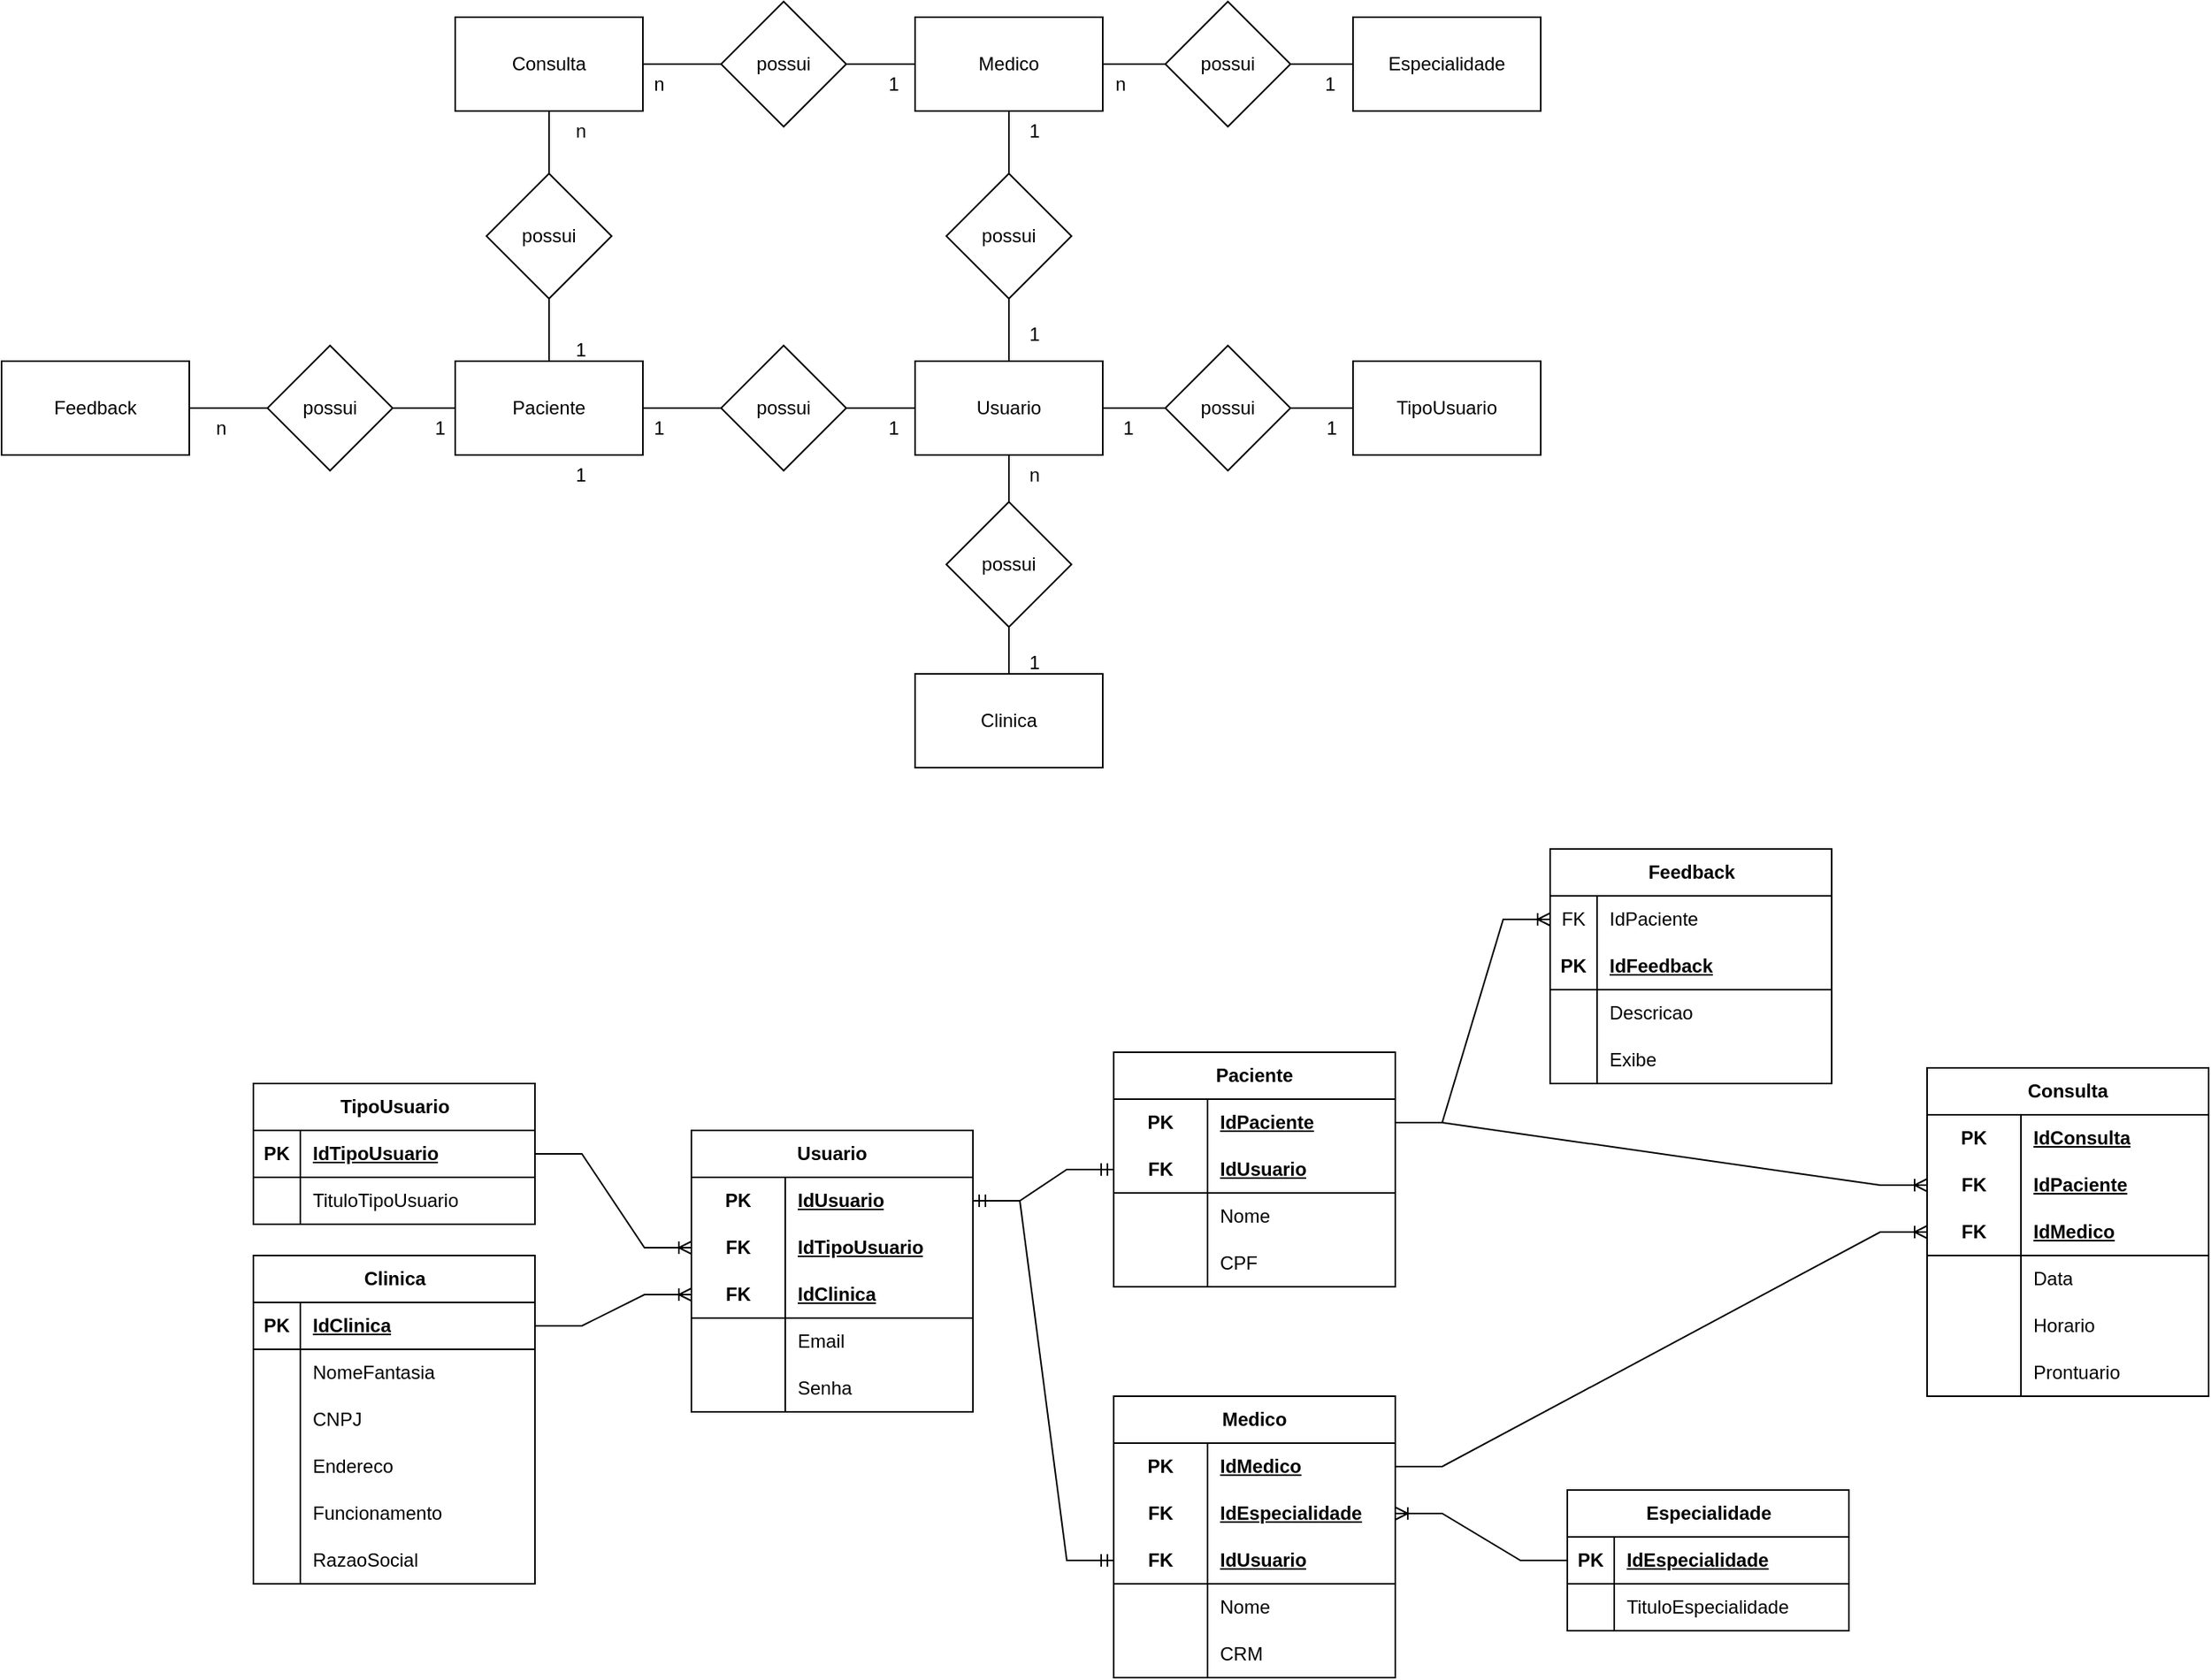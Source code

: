 <mxfile version="21.6.8" type="device">
  <diagram name="Página-1" id="-UqOvuyFnjue3LK-ySTj">
    <mxGraphModel dx="2062" dy="675" grid="1" gridSize="10" guides="1" tooltips="1" connect="1" arrows="1" fold="1" page="1" pageScale="1" pageWidth="827" pageHeight="1169" math="0" shadow="0">
      <root>
        <mxCell id="0" />
        <mxCell id="1" parent="0" />
        <mxCell id="-4detwqqvHJF_G9F6BvB-20" style="edgeStyle=orthogonalEdgeStyle;rounded=0;orthogonalLoop=1;jettySize=auto;html=1;endArrow=none;endFill=0;" edge="1" parent="1" source="ED3dZGPAHlgf_PBoWWwv-1" target="ED3dZGPAHlgf_PBoWWwv-7">
          <mxGeometry relative="1" as="geometry" />
        </mxCell>
        <mxCell id="-4detwqqvHJF_G9F6BvB-23" style="edgeStyle=orthogonalEdgeStyle;rounded=0;orthogonalLoop=1;jettySize=auto;html=1;endArrow=none;endFill=0;" edge="1" parent="1" source="ED3dZGPAHlgf_PBoWWwv-1" target="-4detwqqvHJF_G9F6BvB-10">
          <mxGeometry relative="1" as="geometry" />
        </mxCell>
        <mxCell id="-4detwqqvHJF_G9F6BvB-25" style="edgeStyle=orthogonalEdgeStyle;rounded=0;orthogonalLoop=1;jettySize=auto;html=1;endArrow=none;endFill=0;" edge="1" parent="1" source="ED3dZGPAHlgf_PBoWWwv-1" target="-4detwqqvHJF_G9F6BvB-7">
          <mxGeometry relative="1" as="geometry" />
        </mxCell>
        <mxCell id="ED3dZGPAHlgf_PBoWWwv-1" value="Usuario" style="rounded=0;whiteSpace=wrap;html=1;" parent="1" vertex="1">
          <mxGeometry x="414" y="240" width="120" height="60" as="geometry" />
        </mxCell>
        <mxCell id="ED3dZGPAHlgf_PBoWWwv-2" value="TipoUsuario" style="rounded=0;whiteSpace=wrap;html=1;" parent="1" vertex="1">
          <mxGeometry x="694" y="240" width="120" height="60" as="geometry" />
        </mxCell>
        <mxCell id="-4detwqqvHJF_G9F6BvB-27" style="edgeStyle=orthogonalEdgeStyle;rounded=0;orthogonalLoop=1;jettySize=auto;html=1;endArrow=none;endFill=0;" edge="1" parent="1" source="ED3dZGPAHlgf_PBoWWwv-3" target="-4detwqqvHJF_G9F6BvB-12">
          <mxGeometry relative="1" as="geometry" />
        </mxCell>
        <mxCell id="-4detwqqvHJF_G9F6BvB-29" style="edgeStyle=orthogonalEdgeStyle;rounded=0;orthogonalLoop=1;jettySize=auto;html=1;endArrow=none;endFill=0;" edge="1" parent="1" source="ED3dZGPAHlgf_PBoWWwv-3" target="-4detwqqvHJF_G9F6BvB-13">
          <mxGeometry relative="1" as="geometry" />
        </mxCell>
        <mxCell id="ED3dZGPAHlgf_PBoWWwv-3" value="Consulta" style="rounded=0;whiteSpace=wrap;html=1;" parent="1" vertex="1">
          <mxGeometry x="120" y="20" width="120" height="60" as="geometry" />
        </mxCell>
        <mxCell id="-4detwqqvHJF_G9F6BvB-18" style="edgeStyle=orthogonalEdgeStyle;rounded=0;orthogonalLoop=1;jettySize=auto;html=1;endArrow=none;endFill=0;" edge="1" parent="1" source="ED3dZGPAHlgf_PBoWWwv-4" target="-4detwqqvHJF_G9F6BvB-11">
          <mxGeometry relative="1" as="geometry" />
        </mxCell>
        <mxCell id="ED3dZGPAHlgf_PBoWWwv-4" value="Clinica" style="rounded=0;whiteSpace=wrap;html=1;" parent="1" vertex="1">
          <mxGeometry x="414" y="440" width="120" height="60" as="geometry" />
        </mxCell>
        <mxCell id="-4detwqqvHJF_G9F6BvB-22" style="edgeStyle=orthogonalEdgeStyle;rounded=0;orthogonalLoop=1;jettySize=auto;html=1;endArrow=none;endFill=0;" edge="1" parent="1" source="ED3dZGPAHlgf_PBoWWwv-7" target="ED3dZGPAHlgf_PBoWWwv-2">
          <mxGeometry relative="1" as="geometry" />
        </mxCell>
        <mxCell id="ED3dZGPAHlgf_PBoWWwv-7" value="possui" style="rhombus;whiteSpace=wrap;html=1;" parent="1" vertex="1">
          <mxGeometry x="574" y="230" width="80" height="80" as="geometry" />
        </mxCell>
        <mxCell id="-4detwqqvHJF_G9F6BvB-26" style="edgeStyle=orthogonalEdgeStyle;rounded=0;orthogonalLoop=1;jettySize=auto;html=1;endArrow=none;endFill=0;" edge="1" parent="1" source="-4detwqqvHJF_G9F6BvB-7" target="-4detwqqvHJF_G9F6BvB-8">
          <mxGeometry relative="1" as="geometry" />
        </mxCell>
        <mxCell id="-4detwqqvHJF_G9F6BvB-7" value="possui" style="rhombus;whiteSpace=wrap;html=1;" vertex="1" parent="1">
          <mxGeometry x="434" y="120" width="80" height="80" as="geometry" />
        </mxCell>
        <mxCell id="-4detwqqvHJF_G9F6BvB-31" style="edgeStyle=orthogonalEdgeStyle;rounded=0;orthogonalLoop=1;jettySize=auto;html=1;entryX=0;entryY=0.5;entryDx=0;entryDy=0;endArrow=none;endFill=0;" edge="1" parent="1" source="-4detwqqvHJF_G9F6BvB-8" target="-4detwqqvHJF_G9F6BvB-14">
          <mxGeometry relative="1" as="geometry" />
        </mxCell>
        <mxCell id="-4detwqqvHJF_G9F6BvB-8" value="Medico" style="rounded=0;whiteSpace=wrap;html=1;" vertex="1" parent="1">
          <mxGeometry x="414" y="20" width="120" height="60" as="geometry" />
        </mxCell>
        <mxCell id="-4detwqqvHJF_G9F6BvB-325" style="edgeStyle=orthogonalEdgeStyle;rounded=0;orthogonalLoop=1;jettySize=auto;html=1;endArrow=none;endFill=0;" edge="1" parent="1" source="-4detwqqvHJF_G9F6BvB-9" target="-4detwqqvHJF_G9F6BvB-16">
          <mxGeometry relative="1" as="geometry" />
        </mxCell>
        <mxCell id="-4detwqqvHJF_G9F6BvB-9" value="Paciente" style="rounded=0;whiteSpace=wrap;html=1;" vertex="1" parent="1">
          <mxGeometry x="120" y="240" width="120" height="60" as="geometry" />
        </mxCell>
        <mxCell id="-4detwqqvHJF_G9F6BvB-24" style="edgeStyle=orthogonalEdgeStyle;rounded=0;orthogonalLoop=1;jettySize=auto;html=1;endArrow=none;endFill=0;" edge="1" parent="1" source="-4detwqqvHJF_G9F6BvB-10" target="-4detwqqvHJF_G9F6BvB-9">
          <mxGeometry relative="1" as="geometry" />
        </mxCell>
        <mxCell id="-4detwqqvHJF_G9F6BvB-10" value="possui" style="rhombus;whiteSpace=wrap;html=1;" vertex="1" parent="1">
          <mxGeometry x="290" y="230" width="80" height="80" as="geometry" />
        </mxCell>
        <mxCell id="-4detwqqvHJF_G9F6BvB-19" style="edgeStyle=orthogonalEdgeStyle;rounded=0;orthogonalLoop=1;jettySize=auto;html=1;endArrow=none;endFill=0;" edge="1" parent="1" source="-4detwqqvHJF_G9F6BvB-11" target="ED3dZGPAHlgf_PBoWWwv-1">
          <mxGeometry relative="1" as="geometry" />
        </mxCell>
        <mxCell id="-4detwqqvHJF_G9F6BvB-11" value="possui" style="rhombus;whiteSpace=wrap;html=1;" vertex="1" parent="1">
          <mxGeometry x="434" y="330" width="80" height="80" as="geometry" />
        </mxCell>
        <mxCell id="-4detwqqvHJF_G9F6BvB-28" style="edgeStyle=orthogonalEdgeStyle;rounded=0;orthogonalLoop=1;jettySize=auto;html=1;endArrow=none;endFill=0;" edge="1" parent="1" source="-4detwqqvHJF_G9F6BvB-12" target="-4detwqqvHJF_G9F6BvB-9">
          <mxGeometry relative="1" as="geometry" />
        </mxCell>
        <mxCell id="-4detwqqvHJF_G9F6BvB-12" value="possui" style="rhombus;whiteSpace=wrap;html=1;" vertex="1" parent="1">
          <mxGeometry x="140" y="120" width="80" height="80" as="geometry" />
        </mxCell>
        <mxCell id="-4detwqqvHJF_G9F6BvB-30" style="edgeStyle=orthogonalEdgeStyle;rounded=0;orthogonalLoop=1;jettySize=auto;html=1;endArrow=none;endFill=0;" edge="1" parent="1" source="-4detwqqvHJF_G9F6BvB-13" target="-4detwqqvHJF_G9F6BvB-8">
          <mxGeometry relative="1" as="geometry" />
        </mxCell>
        <mxCell id="-4detwqqvHJF_G9F6BvB-13" value="possui" style="rhombus;whiteSpace=wrap;html=1;" vertex="1" parent="1">
          <mxGeometry x="290" y="10" width="80" height="80" as="geometry" />
        </mxCell>
        <mxCell id="-4detwqqvHJF_G9F6BvB-32" style="edgeStyle=orthogonalEdgeStyle;rounded=0;orthogonalLoop=1;jettySize=auto;html=1;endArrow=none;endFill=0;" edge="1" parent="1" source="-4detwqqvHJF_G9F6BvB-14" target="-4detwqqvHJF_G9F6BvB-15">
          <mxGeometry relative="1" as="geometry" />
        </mxCell>
        <mxCell id="-4detwqqvHJF_G9F6BvB-14" value="possui" style="rhombus;whiteSpace=wrap;html=1;" vertex="1" parent="1">
          <mxGeometry x="574" y="10" width="80" height="80" as="geometry" />
        </mxCell>
        <mxCell id="-4detwqqvHJF_G9F6BvB-15" value="Especialidade" style="rounded=0;whiteSpace=wrap;html=1;" vertex="1" parent="1">
          <mxGeometry x="694" y="20" width="120" height="60" as="geometry" />
        </mxCell>
        <mxCell id="-4detwqqvHJF_G9F6BvB-144" style="edgeStyle=orthogonalEdgeStyle;rounded=0;orthogonalLoop=1;jettySize=auto;html=1;endArrow=none;endFill=0;" edge="1" parent="1" source="-4detwqqvHJF_G9F6BvB-16" target="-4detwqqvHJF_G9F6BvB-141">
          <mxGeometry relative="1" as="geometry" />
        </mxCell>
        <mxCell id="-4detwqqvHJF_G9F6BvB-16" value="possui" style="rhombus;whiteSpace=wrap;html=1;" vertex="1" parent="1">
          <mxGeometry y="230" width="80" height="80" as="geometry" />
        </mxCell>
        <mxCell id="-4detwqqvHJF_G9F6BvB-35" value="1" style="text;html=1;align=center;verticalAlign=middle;resizable=0;points=[];autosize=1;strokeColor=none;fillColor=none;" vertex="1" parent="1">
          <mxGeometry x="475" y="418" width="30" height="30" as="geometry" />
        </mxCell>
        <mxCell id="-4detwqqvHJF_G9F6BvB-36" value="n" style="text;html=1;align=center;verticalAlign=middle;resizable=0;points=[];autosize=1;strokeColor=none;fillColor=none;" vertex="1" parent="1">
          <mxGeometry x="475" y="298" width="30" height="30" as="geometry" />
        </mxCell>
        <mxCell id="-4detwqqvHJF_G9F6BvB-37" value="1" style="text;html=1;align=center;verticalAlign=middle;resizable=0;points=[];autosize=1;strokeColor=none;fillColor=none;" vertex="1" parent="1">
          <mxGeometry x="535" y="268" width="30" height="30" as="geometry" />
        </mxCell>
        <mxCell id="-4detwqqvHJF_G9F6BvB-38" value="1" style="text;html=1;align=center;verticalAlign=middle;resizable=0;points=[];autosize=1;strokeColor=none;fillColor=none;" vertex="1" parent="1">
          <mxGeometry x="665" y="268" width="30" height="30" as="geometry" />
        </mxCell>
        <mxCell id="-4detwqqvHJF_G9F6BvB-39" value="1" style="text;html=1;align=center;verticalAlign=middle;resizable=0;points=[];autosize=1;strokeColor=none;fillColor=none;" vertex="1" parent="1">
          <mxGeometry x="385" y="268" width="30" height="30" as="geometry" />
        </mxCell>
        <mxCell id="-4detwqqvHJF_G9F6BvB-40" value="1" style="text;html=1;align=center;verticalAlign=middle;resizable=0;points=[];autosize=1;strokeColor=none;fillColor=none;" vertex="1" parent="1">
          <mxGeometry x="235" y="268" width="30" height="30" as="geometry" />
        </mxCell>
        <mxCell id="-4detwqqvHJF_G9F6BvB-41" value="1" style="text;html=1;align=center;verticalAlign=middle;resizable=0;points=[];autosize=1;strokeColor=none;fillColor=none;" vertex="1" parent="1">
          <mxGeometry x="475" y="208" width="30" height="30" as="geometry" />
        </mxCell>
        <mxCell id="-4detwqqvHJF_G9F6BvB-42" value="1" style="text;html=1;align=center;verticalAlign=middle;resizable=0;points=[];autosize=1;strokeColor=none;fillColor=none;" vertex="1" parent="1">
          <mxGeometry x="475" y="78" width="30" height="30" as="geometry" />
        </mxCell>
        <mxCell id="-4detwqqvHJF_G9F6BvB-43" value="1" style="text;html=1;align=center;verticalAlign=middle;resizable=0;points=[];autosize=1;strokeColor=none;fillColor=none;" vertex="1" parent="1">
          <mxGeometry x="185" y="218" width="30" height="30" as="geometry" />
        </mxCell>
        <mxCell id="-4detwqqvHJF_G9F6BvB-44" value="n" style="text;html=1;align=center;verticalAlign=middle;resizable=0;points=[];autosize=1;strokeColor=none;fillColor=none;" vertex="1" parent="1">
          <mxGeometry x="185" y="78" width="30" height="30" as="geometry" />
        </mxCell>
        <mxCell id="-4detwqqvHJF_G9F6BvB-45" value="1" style="text;html=1;align=center;verticalAlign=middle;resizable=0;points=[];autosize=1;strokeColor=none;fillColor=none;" vertex="1" parent="1">
          <mxGeometry x="385" y="48" width="30" height="30" as="geometry" />
        </mxCell>
        <mxCell id="-4detwqqvHJF_G9F6BvB-46" value="n" style="text;html=1;align=center;verticalAlign=middle;resizable=0;points=[];autosize=1;strokeColor=none;fillColor=none;" vertex="1" parent="1">
          <mxGeometry x="235" y="48" width="30" height="30" as="geometry" />
        </mxCell>
        <mxCell id="-4detwqqvHJF_G9F6BvB-47" value="n" style="text;html=1;align=center;verticalAlign=middle;resizable=0;points=[];autosize=1;strokeColor=none;fillColor=none;" vertex="1" parent="1">
          <mxGeometry x="530" y="48" width="30" height="30" as="geometry" />
        </mxCell>
        <mxCell id="-4detwqqvHJF_G9F6BvB-48" value="1" style="text;html=1;align=center;verticalAlign=middle;resizable=0;points=[];autosize=1;strokeColor=none;fillColor=none;" vertex="1" parent="1">
          <mxGeometry x="664" y="48" width="30" height="30" as="geometry" />
        </mxCell>
        <mxCell id="-4detwqqvHJF_G9F6BvB-49" value="1" style="text;html=1;align=center;verticalAlign=middle;resizable=0;points=[];autosize=1;strokeColor=none;fillColor=none;" vertex="1" parent="1">
          <mxGeometry x="185" y="298" width="30" height="30" as="geometry" />
        </mxCell>
        <mxCell id="-4detwqqvHJF_G9F6BvB-141" value="Feedback" style="rounded=0;whiteSpace=wrap;html=1;" vertex="1" parent="1">
          <mxGeometry x="-170" y="240" width="120" height="60" as="geometry" />
        </mxCell>
        <mxCell id="-4detwqqvHJF_G9F6BvB-191" value="Clinica" style="shape=table;startSize=30;container=1;collapsible=1;childLayout=tableLayout;fixedRows=1;rowLines=0;fontStyle=1;align=center;resizeLast=1;html=1;" vertex="1" parent="1">
          <mxGeometry x="-9" y="812" width="180" height="210" as="geometry" />
        </mxCell>
        <mxCell id="-4detwqqvHJF_G9F6BvB-192" value="" style="shape=tableRow;horizontal=0;startSize=0;swimlaneHead=0;swimlaneBody=0;fillColor=none;collapsible=0;dropTarget=0;points=[[0,0.5],[1,0.5]];portConstraint=eastwest;top=0;left=0;right=0;bottom=1;" vertex="1" parent="-4detwqqvHJF_G9F6BvB-191">
          <mxGeometry y="30" width="180" height="30" as="geometry" />
        </mxCell>
        <mxCell id="-4detwqqvHJF_G9F6BvB-193" value="PK" style="shape=partialRectangle;connectable=0;fillColor=none;top=0;left=0;bottom=0;right=0;fontStyle=1;overflow=hidden;whiteSpace=wrap;html=1;" vertex="1" parent="-4detwqqvHJF_G9F6BvB-192">
          <mxGeometry width="30" height="30" as="geometry">
            <mxRectangle width="30" height="30" as="alternateBounds" />
          </mxGeometry>
        </mxCell>
        <mxCell id="-4detwqqvHJF_G9F6BvB-194" value="IdClinica" style="shape=partialRectangle;connectable=0;fillColor=none;top=0;left=0;bottom=0;right=0;align=left;spacingLeft=6;fontStyle=5;overflow=hidden;whiteSpace=wrap;html=1;" vertex="1" parent="-4detwqqvHJF_G9F6BvB-192">
          <mxGeometry x="30" width="150" height="30" as="geometry">
            <mxRectangle width="150" height="30" as="alternateBounds" />
          </mxGeometry>
        </mxCell>
        <mxCell id="-4detwqqvHJF_G9F6BvB-195" value="" style="shape=tableRow;horizontal=0;startSize=0;swimlaneHead=0;swimlaneBody=0;fillColor=none;collapsible=0;dropTarget=0;points=[[0,0.5],[1,0.5]];portConstraint=eastwest;top=0;left=0;right=0;bottom=0;" vertex="1" parent="-4detwqqvHJF_G9F6BvB-191">
          <mxGeometry y="60" width="180" height="30" as="geometry" />
        </mxCell>
        <mxCell id="-4detwqqvHJF_G9F6BvB-196" value="" style="shape=partialRectangle;connectable=0;fillColor=none;top=0;left=0;bottom=0;right=0;editable=1;overflow=hidden;whiteSpace=wrap;html=1;" vertex="1" parent="-4detwqqvHJF_G9F6BvB-195">
          <mxGeometry width="30" height="30" as="geometry">
            <mxRectangle width="30" height="30" as="alternateBounds" />
          </mxGeometry>
        </mxCell>
        <mxCell id="-4detwqqvHJF_G9F6BvB-197" value="NomeFantasia" style="shape=partialRectangle;connectable=0;fillColor=none;top=0;left=0;bottom=0;right=0;align=left;spacingLeft=6;overflow=hidden;whiteSpace=wrap;html=1;" vertex="1" parent="-4detwqqvHJF_G9F6BvB-195">
          <mxGeometry x="30" width="150" height="30" as="geometry">
            <mxRectangle width="150" height="30" as="alternateBounds" />
          </mxGeometry>
        </mxCell>
        <mxCell id="-4detwqqvHJF_G9F6BvB-198" value="" style="shape=tableRow;horizontal=0;startSize=0;swimlaneHead=0;swimlaneBody=0;fillColor=none;collapsible=0;dropTarget=0;points=[[0,0.5],[1,0.5]];portConstraint=eastwest;top=0;left=0;right=0;bottom=0;" vertex="1" parent="-4detwqqvHJF_G9F6BvB-191">
          <mxGeometry y="90" width="180" height="30" as="geometry" />
        </mxCell>
        <mxCell id="-4detwqqvHJF_G9F6BvB-199" value="" style="shape=partialRectangle;connectable=0;fillColor=none;top=0;left=0;bottom=0;right=0;editable=1;overflow=hidden;whiteSpace=wrap;html=1;" vertex="1" parent="-4detwqqvHJF_G9F6BvB-198">
          <mxGeometry width="30" height="30" as="geometry">
            <mxRectangle width="30" height="30" as="alternateBounds" />
          </mxGeometry>
        </mxCell>
        <mxCell id="-4detwqqvHJF_G9F6BvB-200" value="CNPJ" style="shape=partialRectangle;connectable=0;fillColor=none;top=0;left=0;bottom=0;right=0;align=left;spacingLeft=6;overflow=hidden;whiteSpace=wrap;html=1;" vertex="1" parent="-4detwqqvHJF_G9F6BvB-198">
          <mxGeometry x="30" width="150" height="30" as="geometry">
            <mxRectangle width="150" height="30" as="alternateBounds" />
          </mxGeometry>
        </mxCell>
        <mxCell id="-4detwqqvHJF_G9F6BvB-201" value="" style="shape=tableRow;horizontal=0;startSize=0;swimlaneHead=0;swimlaneBody=0;fillColor=none;collapsible=0;dropTarget=0;points=[[0,0.5],[1,0.5]];portConstraint=eastwest;top=0;left=0;right=0;bottom=0;" vertex="1" parent="-4detwqqvHJF_G9F6BvB-191">
          <mxGeometry y="120" width="180" height="30" as="geometry" />
        </mxCell>
        <mxCell id="-4detwqqvHJF_G9F6BvB-202" value="" style="shape=partialRectangle;connectable=0;fillColor=none;top=0;left=0;bottom=0;right=0;editable=1;overflow=hidden;whiteSpace=wrap;html=1;" vertex="1" parent="-4detwqqvHJF_G9F6BvB-201">
          <mxGeometry width="30" height="30" as="geometry">
            <mxRectangle width="30" height="30" as="alternateBounds" />
          </mxGeometry>
        </mxCell>
        <mxCell id="-4detwqqvHJF_G9F6BvB-203" value="Endereco" style="shape=partialRectangle;connectable=0;fillColor=none;top=0;left=0;bottom=0;right=0;align=left;spacingLeft=6;overflow=hidden;whiteSpace=wrap;html=1;" vertex="1" parent="-4detwqqvHJF_G9F6BvB-201">
          <mxGeometry x="30" width="150" height="30" as="geometry">
            <mxRectangle width="150" height="30" as="alternateBounds" />
          </mxGeometry>
        </mxCell>
        <mxCell id="-4detwqqvHJF_G9F6BvB-204" style="shape=tableRow;horizontal=0;startSize=0;swimlaneHead=0;swimlaneBody=0;fillColor=none;collapsible=0;dropTarget=0;points=[[0,0.5],[1,0.5]];portConstraint=eastwest;top=0;left=0;right=0;bottom=0;" vertex="1" parent="-4detwqqvHJF_G9F6BvB-191">
          <mxGeometry y="150" width="180" height="30" as="geometry" />
        </mxCell>
        <mxCell id="-4detwqqvHJF_G9F6BvB-205" style="shape=partialRectangle;connectable=0;fillColor=none;top=0;left=0;bottom=0;right=0;editable=1;overflow=hidden;whiteSpace=wrap;html=1;" vertex="1" parent="-4detwqqvHJF_G9F6BvB-204">
          <mxGeometry width="30" height="30" as="geometry">
            <mxRectangle width="30" height="30" as="alternateBounds" />
          </mxGeometry>
        </mxCell>
        <mxCell id="-4detwqqvHJF_G9F6BvB-206" value="Funcionamento" style="shape=partialRectangle;connectable=0;fillColor=none;top=0;left=0;bottom=0;right=0;align=left;spacingLeft=6;overflow=hidden;whiteSpace=wrap;html=1;" vertex="1" parent="-4detwqqvHJF_G9F6BvB-204">
          <mxGeometry x="30" width="150" height="30" as="geometry">
            <mxRectangle width="150" height="30" as="alternateBounds" />
          </mxGeometry>
        </mxCell>
        <mxCell id="-4detwqqvHJF_G9F6BvB-207" style="shape=tableRow;horizontal=0;startSize=0;swimlaneHead=0;swimlaneBody=0;fillColor=none;collapsible=0;dropTarget=0;points=[[0,0.5],[1,0.5]];portConstraint=eastwest;top=0;left=0;right=0;bottom=0;" vertex="1" parent="-4detwqqvHJF_G9F6BvB-191">
          <mxGeometry y="180" width="180" height="30" as="geometry" />
        </mxCell>
        <mxCell id="-4detwqqvHJF_G9F6BvB-208" style="shape=partialRectangle;connectable=0;fillColor=none;top=0;left=0;bottom=0;right=0;editable=1;overflow=hidden;whiteSpace=wrap;html=1;" vertex="1" parent="-4detwqqvHJF_G9F6BvB-207">
          <mxGeometry width="30" height="30" as="geometry">
            <mxRectangle width="30" height="30" as="alternateBounds" />
          </mxGeometry>
        </mxCell>
        <mxCell id="-4detwqqvHJF_G9F6BvB-209" value="RazaoSocial" style="shape=partialRectangle;connectable=0;fillColor=none;top=0;left=0;bottom=0;right=0;align=left;spacingLeft=6;overflow=hidden;whiteSpace=wrap;html=1;" vertex="1" parent="-4detwqqvHJF_G9F6BvB-207">
          <mxGeometry x="30" width="150" height="30" as="geometry">
            <mxRectangle width="150" height="30" as="alternateBounds" />
          </mxGeometry>
        </mxCell>
        <mxCell id="-4detwqqvHJF_G9F6BvB-210" value="Usuario" style="shape=table;startSize=30;container=1;collapsible=1;childLayout=tableLayout;fixedRows=1;rowLines=0;fontStyle=1;align=center;resizeLast=1;html=1;whiteSpace=wrap;" vertex="1" parent="1">
          <mxGeometry x="271" y="732" width="180" height="180" as="geometry" />
        </mxCell>
        <mxCell id="-4detwqqvHJF_G9F6BvB-211" value="" style="shape=tableRow;horizontal=0;startSize=0;swimlaneHead=0;swimlaneBody=0;fillColor=none;collapsible=0;dropTarget=0;points=[[0,0.5],[1,0.5]];portConstraint=eastwest;top=0;left=0;right=0;bottom=0;html=1;" vertex="1" parent="-4detwqqvHJF_G9F6BvB-210">
          <mxGeometry y="30" width="180" height="30" as="geometry" />
        </mxCell>
        <mxCell id="-4detwqqvHJF_G9F6BvB-212" value="PK" style="shape=partialRectangle;connectable=0;fillColor=none;top=0;left=0;bottom=0;right=0;fontStyle=1;overflow=hidden;html=1;whiteSpace=wrap;" vertex="1" parent="-4detwqqvHJF_G9F6BvB-211">
          <mxGeometry width="60" height="30" as="geometry">
            <mxRectangle width="60" height="30" as="alternateBounds" />
          </mxGeometry>
        </mxCell>
        <mxCell id="-4detwqqvHJF_G9F6BvB-213" value="IdUsuario" style="shape=partialRectangle;connectable=0;fillColor=none;top=0;left=0;bottom=0;right=0;align=left;spacingLeft=6;fontStyle=5;overflow=hidden;html=1;whiteSpace=wrap;" vertex="1" parent="-4detwqqvHJF_G9F6BvB-211">
          <mxGeometry x="60" width="120" height="30" as="geometry">
            <mxRectangle width="120" height="30" as="alternateBounds" />
          </mxGeometry>
        </mxCell>
        <mxCell id="-4detwqqvHJF_G9F6BvB-214" style="shape=tableRow;horizontal=0;startSize=0;swimlaneHead=0;swimlaneBody=0;fillColor=none;collapsible=0;dropTarget=0;points=[[0,0.5],[1,0.5]];portConstraint=eastwest;top=0;left=0;right=0;bottom=0;html=1;" vertex="1" parent="-4detwqqvHJF_G9F6BvB-210">
          <mxGeometry y="60" width="180" height="30" as="geometry" />
        </mxCell>
        <mxCell id="-4detwqqvHJF_G9F6BvB-215" value="FK" style="shape=partialRectangle;connectable=0;fillColor=none;top=0;left=0;bottom=0;right=0;fontStyle=1;overflow=hidden;html=1;whiteSpace=wrap;" vertex="1" parent="-4detwqqvHJF_G9F6BvB-214">
          <mxGeometry width="60" height="30" as="geometry">
            <mxRectangle width="60" height="30" as="alternateBounds" />
          </mxGeometry>
        </mxCell>
        <mxCell id="-4detwqqvHJF_G9F6BvB-216" value="IdTipoUsuario" style="shape=partialRectangle;connectable=0;fillColor=none;top=0;left=0;bottom=0;right=0;align=left;spacingLeft=6;fontStyle=5;overflow=hidden;html=1;whiteSpace=wrap;" vertex="1" parent="-4detwqqvHJF_G9F6BvB-214">
          <mxGeometry x="60" width="120" height="30" as="geometry">
            <mxRectangle width="120" height="30" as="alternateBounds" />
          </mxGeometry>
        </mxCell>
        <mxCell id="-4detwqqvHJF_G9F6BvB-217" value="" style="shape=tableRow;horizontal=0;startSize=0;swimlaneHead=0;swimlaneBody=0;fillColor=none;collapsible=0;dropTarget=0;points=[[0,0.5],[1,0.5]];portConstraint=eastwest;top=0;left=0;right=0;bottom=1;html=1;" vertex="1" parent="-4detwqqvHJF_G9F6BvB-210">
          <mxGeometry y="90" width="180" height="30" as="geometry" />
        </mxCell>
        <mxCell id="-4detwqqvHJF_G9F6BvB-218" value="FK" style="shape=partialRectangle;connectable=0;fillColor=none;top=0;left=0;bottom=0;right=0;fontStyle=1;overflow=hidden;html=1;whiteSpace=wrap;" vertex="1" parent="-4detwqqvHJF_G9F6BvB-217">
          <mxGeometry width="60" height="30" as="geometry">
            <mxRectangle width="60" height="30" as="alternateBounds" />
          </mxGeometry>
        </mxCell>
        <mxCell id="-4detwqqvHJF_G9F6BvB-219" value="IdClinica" style="shape=partialRectangle;connectable=0;fillColor=none;top=0;left=0;bottom=0;right=0;align=left;spacingLeft=6;fontStyle=5;overflow=hidden;html=1;whiteSpace=wrap;" vertex="1" parent="-4detwqqvHJF_G9F6BvB-217">
          <mxGeometry x="60" width="120" height="30" as="geometry">
            <mxRectangle width="120" height="30" as="alternateBounds" />
          </mxGeometry>
        </mxCell>
        <mxCell id="-4detwqqvHJF_G9F6BvB-220" value="" style="shape=tableRow;horizontal=0;startSize=0;swimlaneHead=0;swimlaneBody=0;fillColor=none;collapsible=0;dropTarget=0;points=[[0,0.5],[1,0.5]];portConstraint=eastwest;top=0;left=0;right=0;bottom=0;html=1;" vertex="1" parent="-4detwqqvHJF_G9F6BvB-210">
          <mxGeometry y="120" width="180" height="30" as="geometry" />
        </mxCell>
        <mxCell id="-4detwqqvHJF_G9F6BvB-221" value="" style="shape=partialRectangle;connectable=0;fillColor=none;top=0;left=0;bottom=0;right=0;editable=1;overflow=hidden;html=1;whiteSpace=wrap;" vertex="1" parent="-4detwqqvHJF_G9F6BvB-220">
          <mxGeometry width="60" height="30" as="geometry">
            <mxRectangle width="60" height="30" as="alternateBounds" />
          </mxGeometry>
        </mxCell>
        <mxCell id="-4detwqqvHJF_G9F6BvB-222" value="Email" style="shape=partialRectangle;connectable=0;fillColor=none;top=0;left=0;bottom=0;right=0;align=left;spacingLeft=6;overflow=hidden;html=1;whiteSpace=wrap;" vertex="1" parent="-4detwqqvHJF_G9F6BvB-220">
          <mxGeometry x="60" width="120" height="30" as="geometry">
            <mxRectangle width="120" height="30" as="alternateBounds" />
          </mxGeometry>
        </mxCell>
        <mxCell id="-4detwqqvHJF_G9F6BvB-223" value="" style="shape=tableRow;horizontal=0;startSize=0;swimlaneHead=0;swimlaneBody=0;fillColor=none;collapsible=0;dropTarget=0;points=[[0,0.5],[1,0.5]];portConstraint=eastwest;top=0;left=0;right=0;bottom=0;html=1;" vertex="1" parent="-4detwqqvHJF_G9F6BvB-210">
          <mxGeometry y="150" width="180" height="30" as="geometry" />
        </mxCell>
        <mxCell id="-4detwqqvHJF_G9F6BvB-224" value="" style="shape=partialRectangle;connectable=0;fillColor=none;top=0;left=0;bottom=0;right=0;editable=1;overflow=hidden;html=1;whiteSpace=wrap;" vertex="1" parent="-4detwqqvHJF_G9F6BvB-223">
          <mxGeometry width="60" height="30" as="geometry">
            <mxRectangle width="60" height="30" as="alternateBounds" />
          </mxGeometry>
        </mxCell>
        <mxCell id="-4detwqqvHJF_G9F6BvB-225" value="Senha" style="shape=partialRectangle;connectable=0;fillColor=none;top=0;left=0;bottom=0;right=0;align=left;spacingLeft=6;overflow=hidden;html=1;whiteSpace=wrap;" vertex="1" parent="-4detwqqvHJF_G9F6BvB-223">
          <mxGeometry x="60" width="120" height="30" as="geometry">
            <mxRectangle width="120" height="30" as="alternateBounds" />
          </mxGeometry>
        </mxCell>
        <mxCell id="-4detwqqvHJF_G9F6BvB-226" value="TipoUsuario" style="shape=table;startSize=30;container=1;collapsible=1;childLayout=tableLayout;fixedRows=1;rowLines=0;fontStyle=1;align=center;resizeLast=1;html=1;" vertex="1" parent="1">
          <mxGeometry x="-9" y="702" width="180" height="90" as="geometry" />
        </mxCell>
        <mxCell id="-4detwqqvHJF_G9F6BvB-227" value="" style="shape=tableRow;horizontal=0;startSize=0;swimlaneHead=0;swimlaneBody=0;fillColor=none;collapsible=0;dropTarget=0;points=[[0,0.5],[1,0.5]];portConstraint=eastwest;top=0;left=0;right=0;bottom=1;" vertex="1" parent="-4detwqqvHJF_G9F6BvB-226">
          <mxGeometry y="30" width="180" height="30" as="geometry" />
        </mxCell>
        <mxCell id="-4detwqqvHJF_G9F6BvB-228" value="PK" style="shape=partialRectangle;connectable=0;fillColor=none;top=0;left=0;bottom=0;right=0;fontStyle=1;overflow=hidden;whiteSpace=wrap;html=1;" vertex="1" parent="-4detwqqvHJF_G9F6BvB-227">
          <mxGeometry width="30" height="30" as="geometry">
            <mxRectangle width="30" height="30" as="alternateBounds" />
          </mxGeometry>
        </mxCell>
        <mxCell id="-4detwqqvHJF_G9F6BvB-229" value="IdTipoUsuario" style="shape=partialRectangle;connectable=0;fillColor=none;top=0;left=0;bottom=0;right=0;align=left;spacingLeft=6;fontStyle=5;overflow=hidden;whiteSpace=wrap;html=1;" vertex="1" parent="-4detwqqvHJF_G9F6BvB-227">
          <mxGeometry x="30" width="150" height="30" as="geometry">
            <mxRectangle width="150" height="30" as="alternateBounds" />
          </mxGeometry>
        </mxCell>
        <mxCell id="-4detwqqvHJF_G9F6BvB-230" value="" style="shape=tableRow;horizontal=0;startSize=0;swimlaneHead=0;swimlaneBody=0;fillColor=none;collapsible=0;dropTarget=0;points=[[0,0.5],[1,0.5]];portConstraint=eastwest;top=0;left=0;right=0;bottom=0;" vertex="1" parent="-4detwqqvHJF_G9F6BvB-226">
          <mxGeometry y="60" width="180" height="30" as="geometry" />
        </mxCell>
        <mxCell id="-4detwqqvHJF_G9F6BvB-231" value="" style="shape=partialRectangle;connectable=0;fillColor=none;top=0;left=0;bottom=0;right=0;editable=1;overflow=hidden;whiteSpace=wrap;html=1;" vertex="1" parent="-4detwqqvHJF_G9F6BvB-230">
          <mxGeometry width="30" height="30" as="geometry">
            <mxRectangle width="30" height="30" as="alternateBounds" />
          </mxGeometry>
        </mxCell>
        <mxCell id="-4detwqqvHJF_G9F6BvB-232" value="TituloTipoUsuario" style="shape=partialRectangle;connectable=0;fillColor=none;top=0;left=0;bottom=0;right=0;align=left;spacingLeft=6;overflow=hidden;whiteSpace=wrap;html=1;" vertex="1" parent="-4detwqqvHJF_G9F6BvB-230">
          <mxGeometry x="30" width="150" height="30" as="geometry">
            <mxRectangle width="150" height="30" as="alternateBounds" />
          </mxGeometry>
        </mxCell>
        <mxCell id="-4detwqqvHJF_G9F6BvB-233" value="Paciente" style="shape=table;startSize=30;container=1;collapsible=1;childLayout=tableLayout;fixedRows=1;rowLines=0;fontStyle=1;align=center;resizeLast=1;html=1;whiteSpace=wrap;" vertex="1" parent="1">
          <mxGeometry x="541" y="682" width="180" height="150" as="geometry" />
        </mxCell>
        <mxCell id="-4detwqqvHJF_G9F6BvB-234" value="" style="shape=tableRow;horizontal=0;startSize=0;swimlaneHead=0;swimlaneBody=0;fillColor=none;collapsible=0;dropTarget=0;points=[[0,0.5],[1,0.5]];portConstraint=eastwest;top=0;left=0;right=0;bottom=0;html=1;" vertex="1" parent="-4detwqqvHJF_G9F6BvB-233">
          <mxGeometry y="30" width="180" height="30" as="geometry" />
        </mxCell>
        <mxCell id="-4detwqqvHJF_G9F6BvB-235" value="PK" style="shape=partialRectangle;connectable=0;fillColor=none;top=0;left=0;bottom=0;right=0;fontStyle=1;overflow=hidden;html=1;whiteSpace=wrap;" vertex="1" parent="-4detwqqvHJF_G9F6BvB-234">
          <mxGeometry width="60" height="30" as="geometry">
            <mxRectangle width="60" height="30" as="alternateBounds" />
          </mxGeometry>
        </mxCell>
        <mxCell id="-4detwqqvHJF_G9F6BvB-236" value="IdPaciente" style="shape=partialRectangle;connectable=0;fillColor=none;top=0;left=0;bottom=0;right=0;align=left;spacingLeft=6;fontStyle=5;overflow=hidden;html=1;whiteSpace=wrap;" vertex="1" parent="-4detwqqvHJF_G9F6BvB-234">
          <mxGeometry x="60" width="120" height="30" as="geometry">
            <mxRectangle width="120" height="30" as="alternateBounds" />
          </mxGeometry>
        </mxCell>
        <mxCell id="-4detwqqvHJF_G9F6BvB-237" value="" style="shape=tableRow;horizontal=0;startSize=0;swimlaneHead=0;swimlaneBody=0;fillColor=none;collapsible=0;dropTarget=0;points=[[0,0.5],[1,0.5]];portConstraint=eastwest;top=0;left=0;right=0;bottom=1;html=1;" vertex="1" parent="-4detwqqvHJF_G9F6BvB-233">
          <mxGeometry y="60" width="180" height="30" as="geometry" />
        </mxCell>
        <mxCell id="-4detwqqvHJF_G9F6BvB-238" value="FK" style="shape=partialRectangle;connectable=0;fillColor=none;top=0;left=0;bottom=0;right=0;fontStyle=1;overflow=hidden;html=1;whiteSpace=wrap;" vertex="1" parent="-4detwqqvHJF_G9F6BvB-237">
          <mxGeometry width="60" height="30" as="geometry">
            <mxRectangle width="60" height="30" as="alternateBounds" />
          </mxGeometry>
        </mxCell>
        <mxCell id="-4detwqqvHJF_G9F6BvB-239" value="IdUsuario" style="shape=partialRectangle;connectable=0;fillColor=none;top=0;left=0;bottom=0;right=0;align=left;spacingLeft=6;fontStyle=5;overflow=hidden;html=1;whiteSpace=wrap;" vertex="1" parent="-4detwqqvHJF_G9F6BvB-237">
          <mxGeometry x="60" width="120" height="30" as="geometry">
            <mxRectangle width="120" height="30" as="alternateBounds" />
          </mxGeometry>
        </mxCell>
        <mxCell id="-4detwqqvHJF_G9F6BvB-240" value="" style="shape=tableRow;horizontal=0;startSize=0;swimlaneHead=0;swimlaneBody=0;fillColor=none;collapsible=0;dropTarget=0;points=[[0,0.5],[1,0.5]];portConstraint=eastwest;top=0;left=0;right=0;bottom=0;html=1;" vertex="1" parent="-4detwqqvHJF_G9F6BvB-233">
          <mxGeometry y="90" width="180" height="30" as="geometry" />
        </mxCell>
        <mxCell id="-4detwqqvHJF_G9F6BvB-241" value="" style="shape=partialRectangle;connectable=0;fillColor=none;top=0;left=0;bottom=0;right=0;editable=1;overflow=hidden;html=1;whiteSpace=wrap;" vertex="1" parent="-4detwqqvHJF_G9F6BvB-240">
          <mxGeometry width="60" height="30" as="geometry">
            <mxRectangle width="60" height="30" as="alternateBounds" />
          </mxGeometry>
        </mxCell>
        <mxCell id="-4detwqqvHJF_G9F6BvB-242" value="Nome" style="shape=partialRectangle;connectable=0;fillColor=none;top=0;left=0;bottom=0;right=0;align=left;spacingLeft=6;overflow=hidden;html=1;whiteSpace=wrap;" vertex="1" parent="-4detwqqvHJF_G9F6BvB-240">
          <mxGeometry x="60" width="120" height="30" as="geometry">
            <mxRectangle width="120" height="30" as="alternateBounds" />
          </mxGeometry>
        </mxCell>
        <mxCell id="-4detwqqvHJF_G9F6BvB-243" style="shape=tableRow;horizontal=0;startSize=0;swimlaneHead=0;swimlaneBody=0;fillColor=none;collapsible=0;dropTarget=0;points=[[0,0.5],[1,0.5]];portConstraint=eastwest;top=0;left=0;right=0;bottom=0;html=1;" vertex="1" parent="-4detwqqvHJF_G9F6BvB-233">
          <mxGeometry y="120" width="180" height="30" as="geometry" />
        </mxCell>
        <mxCell id="-4detwqqvHJF_G9F6BvB-244" style="shape=partialRectangle;connectable=0;fillColor=none;top=0;left=0;bottom=0;right=0;editable=1;overflow=hidden;html=1;whiteSpace=wrap;" vertex="1" parent="-4detwqqvHJF_G9F6BvB-243">
          <mxGeometry width="60" height="30" as="geometry">
            <mxRectangle width="60" height="30" as="alternateBounds" />
          </mxGeometry>
        </mxCell>
        <mxCell id="-4detwqqvHJF_G9F6BvB-245" value="CPF" style="shape=partialRectangle;connectable=0;fillColor=none;top=0;left=0;bottom=0;right=0;align=left;spacingLeft=6;overflow=hidden;html=1;whiteSpace=wrap;" vertex="1" parent="-4detwqqvHJF_G9F6BvB-243">
          <mxGeometry x="60" width="120" height="30" as="geometry">
            <mxRectangle width="120" height="30" as="alternateBounds" />
          </mxGeometry>
        </mxCell>
        <mxCell id="-4detwqqvHJF_G9F6BvB-246" value="Medico" style="shape=table;startSize=30;container=1;collapsible=1;childLayout=tableLayout;fixedRows=1;rowLines=0;fontStyle=1;align=center;resizeLast=1;html=1;whiteSpace=wrap;" vertex="1" parent="1">
          <mxGeometry x="541" y="902" width="180" height="180" as="geometry" />
        </mxCell>
        <mxCell id="-4detwqqvHJF_G9F6BvB-247" style="shape=tableRow;horizontal=0;startSize=0;swimlaneHead=0;swimlaneBody=0;fillColor=none;collapsible=0;dropTarget=0;points=[[0,0.5],[1,0.5]];portConstraint=eastwest;top=0;left=0;right=0;bottom=0;html=1;" vertex="1" parent="-4detwqqvHJF_G9F6BvB-246">
          <mxGeometry y="30" width="180" height="30" as="geometry" />
        </mxCell>
        <mxCell id="-4detwqqvHJF_G9F6BvB-248" value="PK" style="shape=partialRectangle;connectable=0;fillColor=none;top=0;left=0;bottom=0;right=0;fontStyle=1;overflow=hidden;html=1;whiteSpace=wrap;" vertex="1" parent="-4detwqqvHJF_G9F6BvB-247">
          <mxGeometry width="60" height="30" as="geometry">
            <mxRectangle width="60" height="30" as="alternateBounds" />
          </mxGeometry>
        </mxCell>
        <mxCell id="-4detwqqvHJF_G9F6BvB-249" value="IdMedico" style="shape=partialRectangle;connectable=0;fillColor=none;top=0;left=0;bottom=0;right=0;align=left;spacingLeft=6;fontStyle=5;overflow=hidden;html=1;whiteSpace=wrap;" vertex="1" parent="-4detwqqvHJF_G9F6BvB-247">
          <mxGeometry x="60" width="120" height="30" as="geometry">
            <mxRectangle width="120" height="30" as="alternateBounds" />
          </mxGeometry>
        </mxCell>
        <mxCell id="-4detwqqvHJF_G9F6BvB-250" value="" style="shape=tableRow;horizontal=0;startSize=0;swimlaneHead=0;swimlaneBody=0;fillColor=none;collapsible=0;dropTarget=0;points=[[0,0.5],[1,0.5]];portConstraint=eastwest;top=0;left=0;right=0;bottom=0;html=1;" vertex="1" parent="-4detwqqvHJF_G9F6BvB-246">
          <mxGeometry y="60" width="180" height="30" as="geometry" />
        </mxCell>
        <mxCell id="-4detwqqvHJF_G9F6BvB-251" value="FK" style="shape=partialRectangle;connectable=0;fillColor=none;top=0;left=0;bottom=0;right=0;fontStyle=1;overflow=hidden;html=1;whiteSpace=wrap;" vertex="1" parent="-4detwqqvHJF_G9F6BvB-250">
          <mxGeometry width="60" height="30" as="geometry">
            <mxRectangle width="60" height="30" as="alternateBounds" />
          </mxGeometry>
        </mxCell>
        <mxCell id="-4detwqqvHJF_G9F6BvB-252" value="IdEspecialidade" style="shape=partialRectangle;connectable=0;fillColor=none;top=0;left=0;bottom=0;right=0;align=left;spacingLeft=6;fontStyle=5;overflow=hidden;html=1;whiteSpace=wrap;" vertex="1" parent="-4detwqqvHJF_G9F6BvB-250">
          <mxGeometry x="60" width="120" height="30" as="geometry">
            <mxRectangle width="120" height="30" as="alternateBounds" />
          </mxGeometry>
        </mxCell>
        <mxCell id="-4detwqqvHJF_G9F6BvB-253" value="" style="shape=tableRow;horizontal=0;startSize=0;swimlaneHead=0;swimlaneBody=0;fillColor=none;collapsible=0;dropTarget=0;points=[[0,0.5],[1,0.5]];portConstraint=eastwest;top=0;left=0;right=0;bottom=1;html=1;" vertex="1" parent="-4detwqqvHJF_G9F6BvB-246">
          <mxGeometry y="90" width="180" height="30" as="geometry" />
        </mxCell>
        <mxCell id="-4detwqqvHJF_G9F6BvB-254" value="FK" style="shape=partialRectangle;connectable=0;fillColor=none;top=0;left=0;bottom=0;right=0;fontStyle=1;overflow=hidden;html=1;whiteSpace=wrap;" vertex="1" parent="-4detwqqvHJF_G9F6BvB-253">
          <mxGeometry width="60" height="30" as="geometry">
            <mxRectangle width="60" height="30" as="alternateBounds" />
          </mxGeometry>
        </mxCell>
        <mxCell id="-4detwqqvHJF_G9F6BvB-255" value="IdUsuario" style="shape=partialRectangle;connectable=0;fillColor=none;top=0;left=0;bottom=0;right=0;align=left;spacingLeft=6;fontStyle=5;overflow=hidden;html=1;whiteSpace=wrap;" vertex="1" parent="-4detwqqvHJF_G9F6BvB-253">
          <mxGeometry x="60" width="120" height="30" as="geometry">
            <mxRectangle width="120" height="30" as="alternateBounds" />
          </mxGeometry>
        </mxCell>
        <mxCell id="-4detwqqvHJF_G9F6BvB-256" value="" style="shape=tableRow;horizontal=0;startSize=0;swimlaneHead=0;swimlaneBody=0;fillColor=none;collapsible=0;dropTarget=0;points=[[0,0.5],[1,0.5]];portConstraint=eastwest;top=0;left=0;right=0;bottom=0;html=1;" vertex="1" parent="-4detwqqvHJF_G9F6BvB-246">
          <mxGeometry y="120" width="180" height="30" as="geometry" />
        </mxCell>
        <mxCell id="-4detwqqvHJF_G9F6BvB-257" value="" style="shape=partialRectangle;connectable=0;fillColor=none;top=0;left=0;bottom=0;right=0;editable=1;overflow=hidden;html=1;whiteSpace=wrap;" vertex="1" parent="-4detwqqvHJF_G9F6BvB-256">
          <mxGeometry width="60" height="30" as="geometry">
            <mxRectangle width="60" height="30" as="alternateBounds" />
          </mxGeometry>
        </mxCell>
        <mxCell id="-4detwqqvHJF_G9F6BvB-258" value="Nome" style="shape=partialRectangle;connectable=0;fillColor=none;top=0;left=0;bottom=0;right=0;align=left;spacingLeft=6;overflow=hidden;html=1;whiteSpace=wrap;" vertex="1" parent="-4detwqqvHJF_G9F6BvB-256">
          <mxGeometry x="60" width="120" height="30" as="geometry">
            <mxRectangle width="120" height="30" as="alternateBounds" />
          </mxGeometry>
        </mxCell>
        <mxCell id="-4detwqqvHJF_G9F6BvB-259" style="shape=tableRow;horizontal=0;startSize=0;swimlaneHead=0;swimlaneBody=0;fillColor=none;collapsible=0;dropTarget=0;points=[[0,0.5],[1,0.5]];portConstraint=eastwest;top=0;left=0;right=0;bottom=0;html=1;" vertex="1" parent="-4detwqqvHJF_G9F6BvB-246">
          <mxGeometry y="150" width="180" height="30" as="geometry" />
        </mxCell>
        <mxCell id="-4detwqqvHJF_G9F6BvB-260" style="shape=partialRectangle;connectable=0;fillColor=none;top=0;left=0;bottom=0;right=0;editable=1;overflow=hidden;html=1;whiteSpace=wrap;" vertex="1" parent="-4detwqqvHJF_G9F6BvB-259">
          <mxGeometry width="60" height="30" as="geometry">
            <mxRectangle width="60" height="30" as="alternateBounds" />
          </mxGeometry>
        </mxCell>
        <mxCell id="-4detwqqvHJF_G9F6BvB-261" value="CRM" style="shape=partialRectangle;connectable=0;fillColor=none;top=0;left=0;bottom=0;right=0;align=left;spacingLeft=6;overflow=hidden;html=1;whiteSpace=wrap;" vertex="1" parent="-4detwqqvHJF_G9F6BvB-259">
          <mxGeometry x="60" width="120" height="30" as="geometry">
            <mxRectangle width="120" height="30" as="alternateBounds" />
          </mxGeometry>
        </mxCell>
        <mxCell id="-4detwqqvHJF_G9F6BvB-262" value="Especialidade" style="shape=table;startSize=30;container=1;collapsible=1;childLayout=tableLayout;fixedRows=1;rowLines=0;fontStyle=1;align=center;resizeLast=1;html=1;" vertex="1" parent="1">
          <mxGeometry x="831" y="962" width="180" height="90" as="geometry" />
        </mxCell>
        <mxCell id="-4detwqqvHJF_G9F6BvB-263" value="" style="shape=tableRow;horizontal=0;startSize=0;swimlaneHead=0;swimlaneBody=0;fillColor=none;collapsible=0;dropTarget=0;points=[[0,0.5],[1,0.5]];portConstraint=eastwest;top=0;left=0;right=0;bottom=1;" vertex="1" parent="-4detwqqvHJF_G9F6BvB-262">
          <mxGeometry y="30" width="180" height="30" as="geometry" />
        </mxCell>
        <mxCell id="-4detwqqvHJF_G9F6BvB-264" value="PK" style="shape=partialRectangle;connectable=0;fillColor=none;top=0;left=0;bottom=0;right=0;fontStyle=1;overflow=hidden;whiteSpace=wrap;html=1;" vertex="1" parent="-4detwqqvHJF_G9F6BvB-263">
          <mxGeometry width="30" height="30" as="geometry">
            <mxRectangle width="30" height="30" as="alternateBounds" />
          </mxGeometry>
        </mxCell>
        <mxCell id="-4detwqqvHJF_G9F6BvB-265" value="IdEspecialidade" style="shape=partialRectangle;connectable=0;fillColor=none;top=0;left=0;bottom=0;right=0;align=left;spacingLeft=6;fontStyle=5;overflow=hidden;whiteSpace=wrap;html=1;" vertex="1" parent="-4detwqqvHJF_G9F6BvB-263">
          <mxGeometry x="30" width="150" height="30" as="geometry">
            <mxRectangle width="150" height="30" as="alternateBounds" />
          </mxGeometry>
        </mxCell>
        <mxCell id="-4detwqqvHJF_G9F6BvB-321" style="shape=tableRow;horizontal=0;startSize=0;swimlaneHead=0;swimlaneBody=0;fillColor=none;collapsible=0;dropTarget=0;points=[[0,0.5],[1,0.5]];portConstraint=eastwest;top=0;left=0;right=0;bottom=1;" vertex="1" parent="-4detwqqvHJF_G9F6BvB-262">
          <mxGeometry y="60" width="180" height="30" as="geometry" />
        </mxCell>
        <mxCell id="-4detwqqvHJF_G9F6BvB-322" style="shape=partialRectangle;connectable=0;fillColor=none;top=0;left=0;bottom=0;right=0;fontStyle=1;overflow=hidden;whiteSpace=wrap;html=1;" vertex="1" parent="-4detwqqvHJF_G9F6BvB-321">
          <mxGeometry width="30" height="30" as="geometry">
            <mxRectangle width="30" height="30" as="alternateBounds" />
          </mxGeometry>
        </mxCell>
        <mxCell id="-4detwqqvHJF_G9F6BvB-323" value="TituloEspecialidade" style="shape=partialRectangle;connectable=0;fillColor=none;top=0;left=0;bottom=0;right=0;align=left;spacingLeft=6;fontStyle=0;overflow=hidden;whiteSpace=wrap;html=1;" vertex="1" parent="-4detwqqvHJF_G9F6BvB-321">
          <mxGeometry x="30" width="150" height="30" as="geometry">
            <mxRectangle width="150" height="30" as="alternateBounds" />
          </mxGeometry>
        </mxCell>
        <mxCell id="-4detwqqvHJF_G9F6BvB-266" value="Consulta" style="shape=table;startSize=30;container=1;collapsible=1;childLayout=tableLayout;fixedRows=1;rowLines=0;fontStyle=1;align=center;resizeLast=1;html=1;whiteSpace=wrap;" vertex="1" parent="1">
          <mxGeometry x="1061" y="692" width="180" height="210" as="geometry" />
        </mxCell>
        <mxCell id="-4detwqqvHJF_G9F6BvB-267" style="shape=tableRow;horizontal=0;startSize=0;swimlaneHead=0;swimlaneBody=0;fillColor=none;collapsible=0;dropTarget=0;points=[[0,0.5],[1,0.5]];portConstraint=eastwest;top=0;left=0;right=0;bottom=0;html=1;" vertex="1" parent="-4detwqqvHJF_G9F6BvB-266">
          <mxGeometry y="30" width="180" height="30" as="geometry" />
        </mxCell>
        <mxCell id="-4detwqqvHJF_G9F6BvB-268" value="PK" style="shape=partialRectangle;connectable=0;fillColor=none;top=0;left=0;bottom=0;right=0;fontStyle=1;overflow=hidden;html=1;whiteSpace=wrap;" vertex="1" parent="-4detwqqvHJF_G9F6BvB-267">
          <mxGeometry width="60" height="30" as="geometry">
            <mxRectangle width="60" height="30" as="alternateBounds" />
          </mxGeometry>
        </mxCell>
        <mxCell id="-4detwqqvHJF_G9F6BvB-269" value="IdConsulta" style="shape=partialRectangle;connectable=0;fillColor=none;top=0;left=0;bottom=0;right=0;align=left;spacingLeft=6;fontStyle=5;overflow=hidden;html=1;whiteSpace=wrap;" vertex="1" parent="-4detwqqvHJF_G9F6BvB-267">
          <mxGeometry x="60" width="120" height="30" as="geometry">
            <mxRectangle width="120" height="30" as="alternateBounds" />
          </mxGeometry>
        </mxCell>
        <mxCell id="-4detwqqvHJF_G9F6BvB-270" value="" style="shape=tableRow;horizontal=0;startSize=0;swimlaneHead=0;swimlaneBody=0;fillColor=none;collapsible=0;dropTarget=0;points=[[0,0.5],[1,0.5]];portConstraint=eastwest;top=0;left=0;right=0;bottom=0;html=1;" vertex="1" parent="-4detwqqvHJF_G9F6BvB-266">
          <mxGeometry y="60" width="180" height="30" as="geometry" />
        </mxCell>
        <mxCell id="-4detwqqvHJF_G9F6BvB-271" value="FK" style="shape=partialRectangle;connectable=0;fillColor=none;top=0;left=0;bottom=0;right=0;fontStyle=1;overflow=hidden;html=1;whiteSpace=wrap;" vertex="1" parent="-4detwqqvHJF_G9F6BvB-270">
          <mxGeometry width="60" height="30" as="geometry">
            <mxRectangle width="60" height="30" as="alternateBounds" />
          </mxGeometry>
        </mxCell>
        <mxCell id="-4detwqqvHJF_G9F6BvB-272" value="IdPaciente" style="shape=partialRectangle;connectable=0;fillColor=none;top=0;left=0;bottom=0;right=0;align=left;spacingLeft=6;fontStyle=5;overflow=hidden;html=1;whiteSpace=wrap;" vertex="1" parent="-4detwqqvHJF_G9F6BvB-270">
          <mxGeometry x="60" width="120" height="30" as="geometry">
            <mxRectangle width="120" height="30" as="alternateBounds" />
          </mxGeometry>
        </mxCell>
        <mxCell id="-4detwqqvHJF_G9F6BvB-273" value="" style="shape=tableRow;horizontal=0;startSize=0;swimlaneHead=0;swimlaneBody=0;fillColor=none;collapsible=0;dropTarget=0;points=[[0,0.5],[1,0.5]];portConstraint=eastwest;top=0;left=0;right=0;bottom=1;html=1;" vertex="1" parent="-4detwqqvHJF_G9F6BvB-266">
          <mxGeometry y="90" width="180" height="30" as="geometry" />
        </mxCell>
        <mxCell id="-4detwqqvHJF_G9F6BvB-274" value="FK" style="shape=partialRectangle;connectable=0;fillColor=none;top=0;left=0;bottom=0;right=0;fontStyle=1;overflow=hidden;html=1;whiteSpace=wrap;" vertex="1" parent="-4detwqqvHJF_G9F6BvB-273">
          <mxGeometry width="60" height="30" as="geometry">
            <mxRectangle width="60" height="30" as="alternateBounds" />
          </mxGeometry>
        </mxCell>
        <mxCell id="-4detwqqvHJF_G9F6BvB-275" value="IdMedico" style="shape=partialRectangle;connectable=0;fillColor=none;top=0;left=0;bottom=0;right=0;align=left;spacingLeft=6;fontStyle=5;overflow=hidden;html=1;whiteSpace=wrap;" vertex="1" parent="-4detwqqvHJF_G9F6BvB-273">
          <mxGeometry x="60" width="120" height="30" as="geometry">
            <mxRectangle width="120" height="30" as="alternateBounds" />
          </mxGeometry>
        </mxCell>
        <mxCell id="-4detwqqvHJF_G9F6BvB-276" value="" style="shape=tableRow;horizontal=0;startSize=0;swimlaneHead=0;swimlaneBody=0;fillColor=none;collapsible=0;dropTarget=0;points=[[0,0.5],[1,0.5]];portConstraint=eastwest;top=0;left=0;right=0;bottom=0;html=1;" vertex="1" parent="-4detwqqvHJF_G9F6BvB-266">
          <mxGeometry y="120" width="180" height="30" as="geometry" />
        </mxCell>
        <mxCell id="-4detwqqvHJF_G9F6BvB-277" value="" style="shape=partialRectangle;connectable=0;fillColor=none;top=0;left=0;bottom=0;right=0;editable=1;overflow=hidden;html=1;whiteSpace=wrap;" vertex="1" parent="-4detwqqvHJF_G9F6BvB-276">
          <mxGeometry width="60" height="30" as="geometry">
            <mxRectangle width="60" height="30" as="alternateBounds" />
          </mxGeometry>
        </mxCell>
        <mxCell id="-4detwqqvHJF_G9F6BvB-278" value="Data" style="shape=partialRectangle;connectable=0;fillColor=none;top=0;left=0;bottom=0;right=0;align=left;spacingLeft=6;overflow=hidden;html=1;whiteSpace=wrap;" vertex="1" parent="-4detwqqvHJF_G9F6BvB-276">
          <mxGeometry x="60" width="120" height="30" as="geometry">
            <mxRectangle width="120" height="30" as="alternateBounds" />
          </mxGeometry>
        </mxCell>
        <mxCell id="-4detwqqvHJF_G9F6BvB-292" style="shape=tableRow;horizontal=0;startSize=0;swimlaneHead=0;swimlaneBody=0;fillColor=none;collapsible=0;dropTarget=0;points=[[0,0.5],[1,0.5]];portConstraint=eastwest;top=0;left=0;right=0;bottom=0;html=1;" vertex="1" parent="-4detwqqvHJF_G9F6BvB-266">
          <mxGeometry y="150" width="180" height="30" as="geometry" />
        </mxCell>
        <mxCell id="-4detwqqvHJF_G9F6BvB-293" style="shape=partialRectangle;connectable=0;fillColor=none;top=0;left=0;bottom=0;right=0;editable=1;overflow=hidden;html=1;whiteSpace=wrap;" vertex="1" parent="-4detwqqvHJF_G9F6BvB-292">
          <mxGeometry width="60" height="30" as="geometry">
            <mxRectangle width="60" height="30" as="alternateBounds" />
          </mxGeometry>
        </mxCell>
        <mxCell id="-4detwqqvHJF_G9F6BvB-294" value="Horario" style="shape=partialRectangle;connectable=0;fillColor=none;top=0;left=0;bottom=0;right=0;align=left;spacingLeft=6;overflow=hidden;html=1;whiteSpace=wrap;" vertex="1" parent="-4detwqqvHJF_G9F6BvB-292">
          <mxGeometry x="60" width="120" height="30" as="geometry">
            <mxRectangle width="120" height="30" as="alternateBounds" />
          </mxGeometry>
        </mxCell>
        <mxCell id="-4detwqqvHJF_G9F6BvB-279" style="shape=tableRow;horizontal=0;startSize=0;swimlaneHead=0;swimlaneBody=0;fillColor=none;collapsible=0;dropTarget=0;points=[[0,0.5],[1,0.5]];portConstraint=eastwest;top=0;left=0;right=0;bottom=0;html=1;" vertex="1" parent="-4detwqqvHJF_G9F6BvB-266">
          <mxGeometry y="180" width="180" height="30" as="geometry" />
        </mxCell>
        <mxCell id="-4detwqqvHJF_G9F6BvB-280" style="shape=partialRectangle;connectable=0;fillColor=none;top=0;left=0;bottom=0;right=0;editable=1;overflow=hidden;html=1;whiteSpace=wrap;" vertex="1" parent="-4detwqqvHJF_G9F6BvB-279">
          <mxGeometry width="60" height="30" as="geometry">
            <mxRectangle width="60" height="30" as="alternateBounds" />
          </mxGeometry>
        </mxCell>
        <mxCell id="-4detwqqvHJF_G9F6BvB-281" value="Prontuario" style="shape=partialRectangle;connectable=0;fillColor=none;top=0;left=0;bottom=0;right=0;align=left;spacingLeft=6;overflow=hidden;html=1;whiteSpace=wrap;" vertex="1" parent="-4detwqqvHJF_G9F6BvB-279">
          <mxGeometry x="60" width="120" height="30" as="geometry">
            <mxRectangle width="120" height="30" as="alternateBounds" />
          </mxGeometry>
        </mxCell>
        <mxCell id="-4detwqqvHJF_G9F6BvB-282" value="" style="edgeStyle=entityRelationEdgeStyle;fontSize=12;html=1;endArrow=ERoneToMany;rounded=0;exitX=1;exitY=0.5;exitDx=0;exitDy=0;entryX=0;entryY=0.5;entryDx=0;entryDy=0;" edge="1" parent="1" source="-4detwqqvHJF_G9F6BvB-192" target="-4detwqqvHJF_G9F6BvB-217">
          <mxGeometry width="100" height="100" relative="1" as="geometry">
            <mxPoint x="301" y="1092" as="sourcePoint" />
            <mxPoint x="401" y="992" as="targetPoint" />
          </mxGeometry>
        </mxCell>
        <mxCell id="-4detwqqvHJF_G9F6BvB-283" value="" style="edgeStyle=entityRelationEdgeStyle;fontSize=12;html=1;endArrow=ERoneToMany;rounded=0;exitX=1;exitY=0.5;exitDx=0;exitDy=0;entryX=0;entryY=0.5;entryDx=0;entryDy=0;" edge="1" parent="1" source="-4detwqqvHJF_G9F6BvB-227" target="-4detwqqvHJF_G9F6BvB-214">
          <mxGeometry width="100" height="100" relative="1" as="geometry">
            <mxPoint x="206" y="652" as="sourcePoint" />
            <mxPoint x="306" y="632" as="targetPoint" />
          </mxGeometry>
        </mxCell>
        <mxCell id="-4detwqqvHJF_G9F6BvB-284" value="" style="edgeStyle=entityRelationEdgeStyle;fontSize=12;html=1;endArrow=ERmandOne;startArrow=ERmandOne;rounded=0;exitX=1;exitY=0.5;exitDx=0;exitDy=0;entryX=0;entryY=0.5;entryDx=0;entryDy=0;" edge="1" parent="1" source="-4detwqqvHJF_G9F6BvB-211" target="-4detwqqvHJF_G9F6BvB-237">
          <mxGeometry width="100" height="100" relative="1" as="geometry">
            <mxPoint x="371" y="1062" as="sourcePoint" />
            <mxPoint x="471" y="962" as="targetPoint" />
          </mxGeometry>
        </mxCell>
        <mxCell id="-4detwqqvHJF_G9F6BvB-285" value="" style="edgeStyle=entityRelationEdgeStyle;fontSize=12;html=1;endArrow=ERmandOne;startArrow=ERmandOne;rounded=0;exitX=1;exitY=0.5;exitDx=0;exitDy=0;entryX=0;entryY=0.5;entryDx=0;entryDy=0;" edge="1" parent="1" source="-4detwqqvHJF_G9F6BvB-211" target="-4detwqqvHJF_G9F6BvB-253">
          <mxGeometry width="100" height="100" relative="1" as="geometry">
            <mxPoint x="415" y="1022" as="sourcePoint" />
            <mxPoint x="505" y="1002" as="targetPoint" />
            <Array as="points">
              <mxPoint x="465" y="1022" />
            </Array>
          </mxGeometry>
        </mxCell>
        <mxCell id="-4detwqqvHJF_G9F6BvB-286" value="" style="edgeStyle=entityRelationEdgeStyle;fontSize=12;html=1;endArrow=ERoneToMany;rounded=0;exitX=1;exitY=0.5;exitDx=0;exitDy=0;entryX=0;entryY=0.5;entryDx=0;entryDy=0;" edge="1" parent="1" source="-4detwqqvHJF_G9F6BvB-234" target="-4detwqqvHJF_G9F6BvB-270">
          <mxGeometry width="100" height="100" relative="1" as="geometry">
            <mxPoint x="731" y="842" as="sourcePoint" />
            <mxPoint x="831" y="902" as="targetPoint" />
          </mxGeometry>
        </mxCell>
        <mxCell id="-4detwqqvHJF_G9F6BvB-287" value="" style="edgeStyle=entityRelationEdgeStyle;fontSize=12;html=1;endArrow=ERoneToMany;rounded=0;exitX=1;exitY=0.5;exitDx=0;exitDy=0;entryX=0;entryY=0.5;entryDx=0;entryDy=0;" edge="1" parent="1" source="-4detwqqvHJF_G9F6BvB-247" target="-4detwqqvHJF_G9F6BvB-273">
          <mxGeometry width="100" height="100" relative="1" as="geometry">
            <mxPoint x="751" y="1082" as="sourcePoint" />
            <mxPoint x="871" y="1122" as="targetPoint" />
          </mxGeometry>
        </mxCell>
        <mxCell id="-4detwqqvHJF_G9F6BvB-288" value="" style="edgeStyle=entityRelationEdgeStyle;fontSize=12;html=1;endArrow=ERoneToMany;rounded=0;exitX=0;exitY=0.5;exitDx=0;exitDy=0;entryX=1;entryY=0.5;entryDx=0;entryDy=0;" edge="1" parent="1" source="-4detwqqvHJF_G9F6BvB-263" target="-4detwqqvHJF_G9F6BvB-250">
          <mxGeometry width="100" height="100" relative="1" as="geometry">
            <mxPoint x="701" y="1222" as="sourcePoint" />
            <mxPoint x="801" y="1122" as="targetPoint" />
          </mxGeometry>
        </mxCell>
        <mxCell id="-4detwqqvHJF_G9F6BvB-295" value="Feedback" style="shape=table;startSize=30;container=1;collapsible=1;childLayout=tableLayout;fixedRows=1;rowLines=0;fontStyle=1;align=center;resizeLast=1;html=1;" vertex="1" parent="1">
          <mxGeometry x="820" y="552" width="180" height="150" as="geometry" />
        </mxCell>
        <mxCell id="-4detwqqvHJF_G9F6BvB-308" value="" style="shape=tableRow;horizontal=0;startSize=0;swimlaneHead=0;swimlaneBody=0;fillColor=none;collapsible=0;dropTarget=0;points=[[0,0.5],[1,0.5]];portConstraint=eastwest;top=0;left=0;right=0;bottom=0;" vertex="1" parent="-4detwqqvHJF_G9F6BvB-295">
          <mxGeometry y="30" width="180" height="30" as="geometry" />
        </mxCell>
        <mxCell id="-4detwqqvHJF_G9F6BvB-309" value="FK" style="shape=partialRectangle;connectable=0;fillColor=none;top=0;left=0;bottom=0;right=0;fontStyle=0;overflow=hidden;whiteSpace=wrap;html=1;" vertex="1" parent="-4detwqqvHJF_G9F6BvB-308">
          <mxGeometry width="30" height="30" as="geometry">
            <mxRectangle width="30" height="30" as="alternateBounds" />
          </mxGeometry>
        </mxCell>
        <mxCell id="-4detwqqvHJF_G9F6BvB-310" value="IdPaciente" style="shape=partialRectangle;connectable=0;fillColor=none;top=0;left=0;bottom=0;right=0;align=left;spacingLeft=6;fontStyle=0;overflow=hidden;whiteSpace=wrap;html=1;" vertex="1" parent="-4detwqqvHJF_G9F6BvB-308">
          <mxGeometry x="30" width="150" height="30" as="geometry">
            <mxRectangle width="150" height="30" as="alternateBounds" />
          </mxGeometry>
        </mxCell>
        <mxCell id="-4detwqqvHJF_G9F6BvB-296" value="" style="shape=tableRow;horizontal=0;startSize=0;swimlaneHead=0;swimlaneBody=0;fillColor=none;collapsible=0;dropTarget=0;points=[[0,0.5],[1,0.5]];portConstraint=eastwest;top=0;left=0;right=0;bottom=1;" vertex="1" parent="-4detwqqvHJF_G9F6BvB-295">
          <mxGeometry y="60" width="180" height="30" as="geometry" />
        </mxCell>
        <mxCell id="-4detwqqvHJF_G9F6BvB-297" value="PK" style="shape=partialRectangle;connectable=0;fillColor=none;top=0;left=0;bottom=0;right=0;fontStyle=1;overflow=hidden;whiteSpace=wrap;html=1;" vertex="1" parent="-4detwqqvHJF_G9F6BvB-296">
          <mxGeometry width="30" height="30" as="geometry">
            <mxRectangle width="30" height="30" as="alternateBounds" />
          </mxGeometry>
        </mxCell>
        <mxCell id="-4detwqqvHJF_G9F6BvB-298" value="IdFeedback" style="shape=partialRectangle;connectable=0;fillColor=none;top=0;left=0;bottom=0;right=0;align=left;spacingLeft=6;fontStyle=5;overflow=hidden;whiteSpace=wrap;html=1;" vertex="1" parent="-4detwqqvHJF_G9F6BvB-296">
          <mxGeometry x="30" width="150" height="30" as="geometry">
            <mxRectangle width="150" height="30" as="alternateBounds" />
          </mxGeometry>
        </mxCell>
        <mxCell id="-4detwqqvHJF_G9F6BvB-299" value="" style="shape=tableRow;horizontal=0;startSize=0;swimlaneHead=0;swimlaneBody=0;fillColor=none;collapsible=0;dropTarget=0;points=[[0,0.5],[1,0.5]];portConstraint=eastwest;top=0;left=0;right=0;bottom=0;" vertex="1" parent="-4detwqqvHJF_G9F6BvB-295">
          <mxGeometry y="90" width="180" height="30" as="geometry" />
        </mxCell>
        <mxCell id="-4detwqqvHJF_G9F6BvB-300" value="" style="shape=partialRectangle;connectable=0;fillColor=none;top=0;left=0;bottom=0;right=0;editable=1;overflow=hidden;whiteSpace=wrap;html=1;" vertex="1" parent="-4detwqqvHJF_G9F6BvB-299">
          <mxGeometry width="30" height="30" as="geometry">
            <mxRectangle width="30" height="30" as="alternateBounds" />
          </mxGeometry>
        </mxCell>
        <mxCell id="-4detwqqvHJF_G9F6BvB-301" value="Descricao" style="shape=partialRectangle;connectable=0;fillColor=none;top=0;left=0;bottom=0;right=0;align=left;spacingLeft=6;overflow=hidden;whiteSpace=wrap;html=1;" vertex="1" parent="-4detwqqvHJF_G9F6BvB-299">
          <mxGeometry x="30" width="150" height="30" as="geometry">
            <mxRectangle width="150" height="30" as="alternateBounds" />
          </mxGeometry>
        </mxCell>
        <mxCell id="-4detwqqvHJF_G9F6BvB-318" style="shape=tableRow;horizontal=0;startSize=0;swimlaneHead=0;swimlaneBody=0;fillColor=none;collapsible=0;dropTarget=0;points=[[0,0.5],[1,0.5]];portConstraint=eastwest;top=0;left=0;right=0;bottom=0;" vertex="1" parent="-4detwqqvHJF_G9F6BvB-295">
          <mxGeometry y="120" width="180" height="30" as="geometry" />
        </mxCell>
        <mxCell id="-4detwqqvHJF_G9F6BvB-319" style="shape=partialRectangle;connectable=0;fillColor=none;top=0;left=0;bottom=0;right=0;editable=1;overflow=hidden;whiteSpace=wrap;html=1;" vertex="1" parent="-4detwqqvHJF_G9F6BvB-318">
          <mxGeometry width="30" height="30" as="geometry">
            <mxRectangle width="30" height="30" as="alternateBounds" />
          </mxGeometry>
        </mxCell>
        <mxCell id="-4detwqqvHJF_G9F6BvB-320" value="Exibe" style="shape=partialRectangle;connectable=0;fillColor=none;top=0;left=0;bottom=0;right=0;align=left;spacingLeft=6;overflow=hidden;whiteSpace=wrap;html=1;" vertex="1" parent="-4detwqqvHJF_G9F6BvB-318">
          <mxGeometry x="30" width="150" height="30" as="geometry">
            <mxRectangle width="150" height="30" as="alternateBounds" />
          </mxGeometry>
        </mxCell>
        <mxCell id="-4detwqqvHJF_G9F6BvB-317" value="n" style="text;html=1;align=center;verticalAlign=middle;resizable=0;points=[];autosize=1;strokeColor=none;fillColor=none;" vertex="1" parent="1">
          <mxGeometry x="-45" y="268" width="30" height="30" as="geometry" />
        </mxCell>
        <mxCell id="-4detwqqvHJF_G9F6BvB-324" value="" style="edgeStyle=entityRelationEdgeStyle;fontSize=12;html=1;endArrow=ERoneToMany;rounded=0;exitX=1;exitY=0.5;exitDx=0;exitDy=0;entryX=0;entryY=0.5;entryDx=0;entryDy=0;" edge="1" parent="1" source="-4detwqqvHJF_G9F6BvB-234" target="-4detwqqvHJF_G9F6BvB-308">
          <mxGeometry width="100" height="100" relative="1" as="geometry">
            <mxPoint x="621" y="640" as="sourcePoint" />
            <mxPoint x="721" y="540" as="targetPoint" />
          </mxGeometry>
        </mxCell>
        <mxCell id="-4detwqqvHJF_G9F6BvB-327" value="1" style="text;html=1;align=center;verticalAlign=middle;resizable=0;points=[];autosize=1;strokeColor=none;fillColor=none;" vertex="1" parent="1">
          <mxGeometry x="95" y="268" width="30" height="30" as="geometry" />
        </mxCell>
      </root>
    </mxGraphModel>
  </diagram>
</mxfile>
